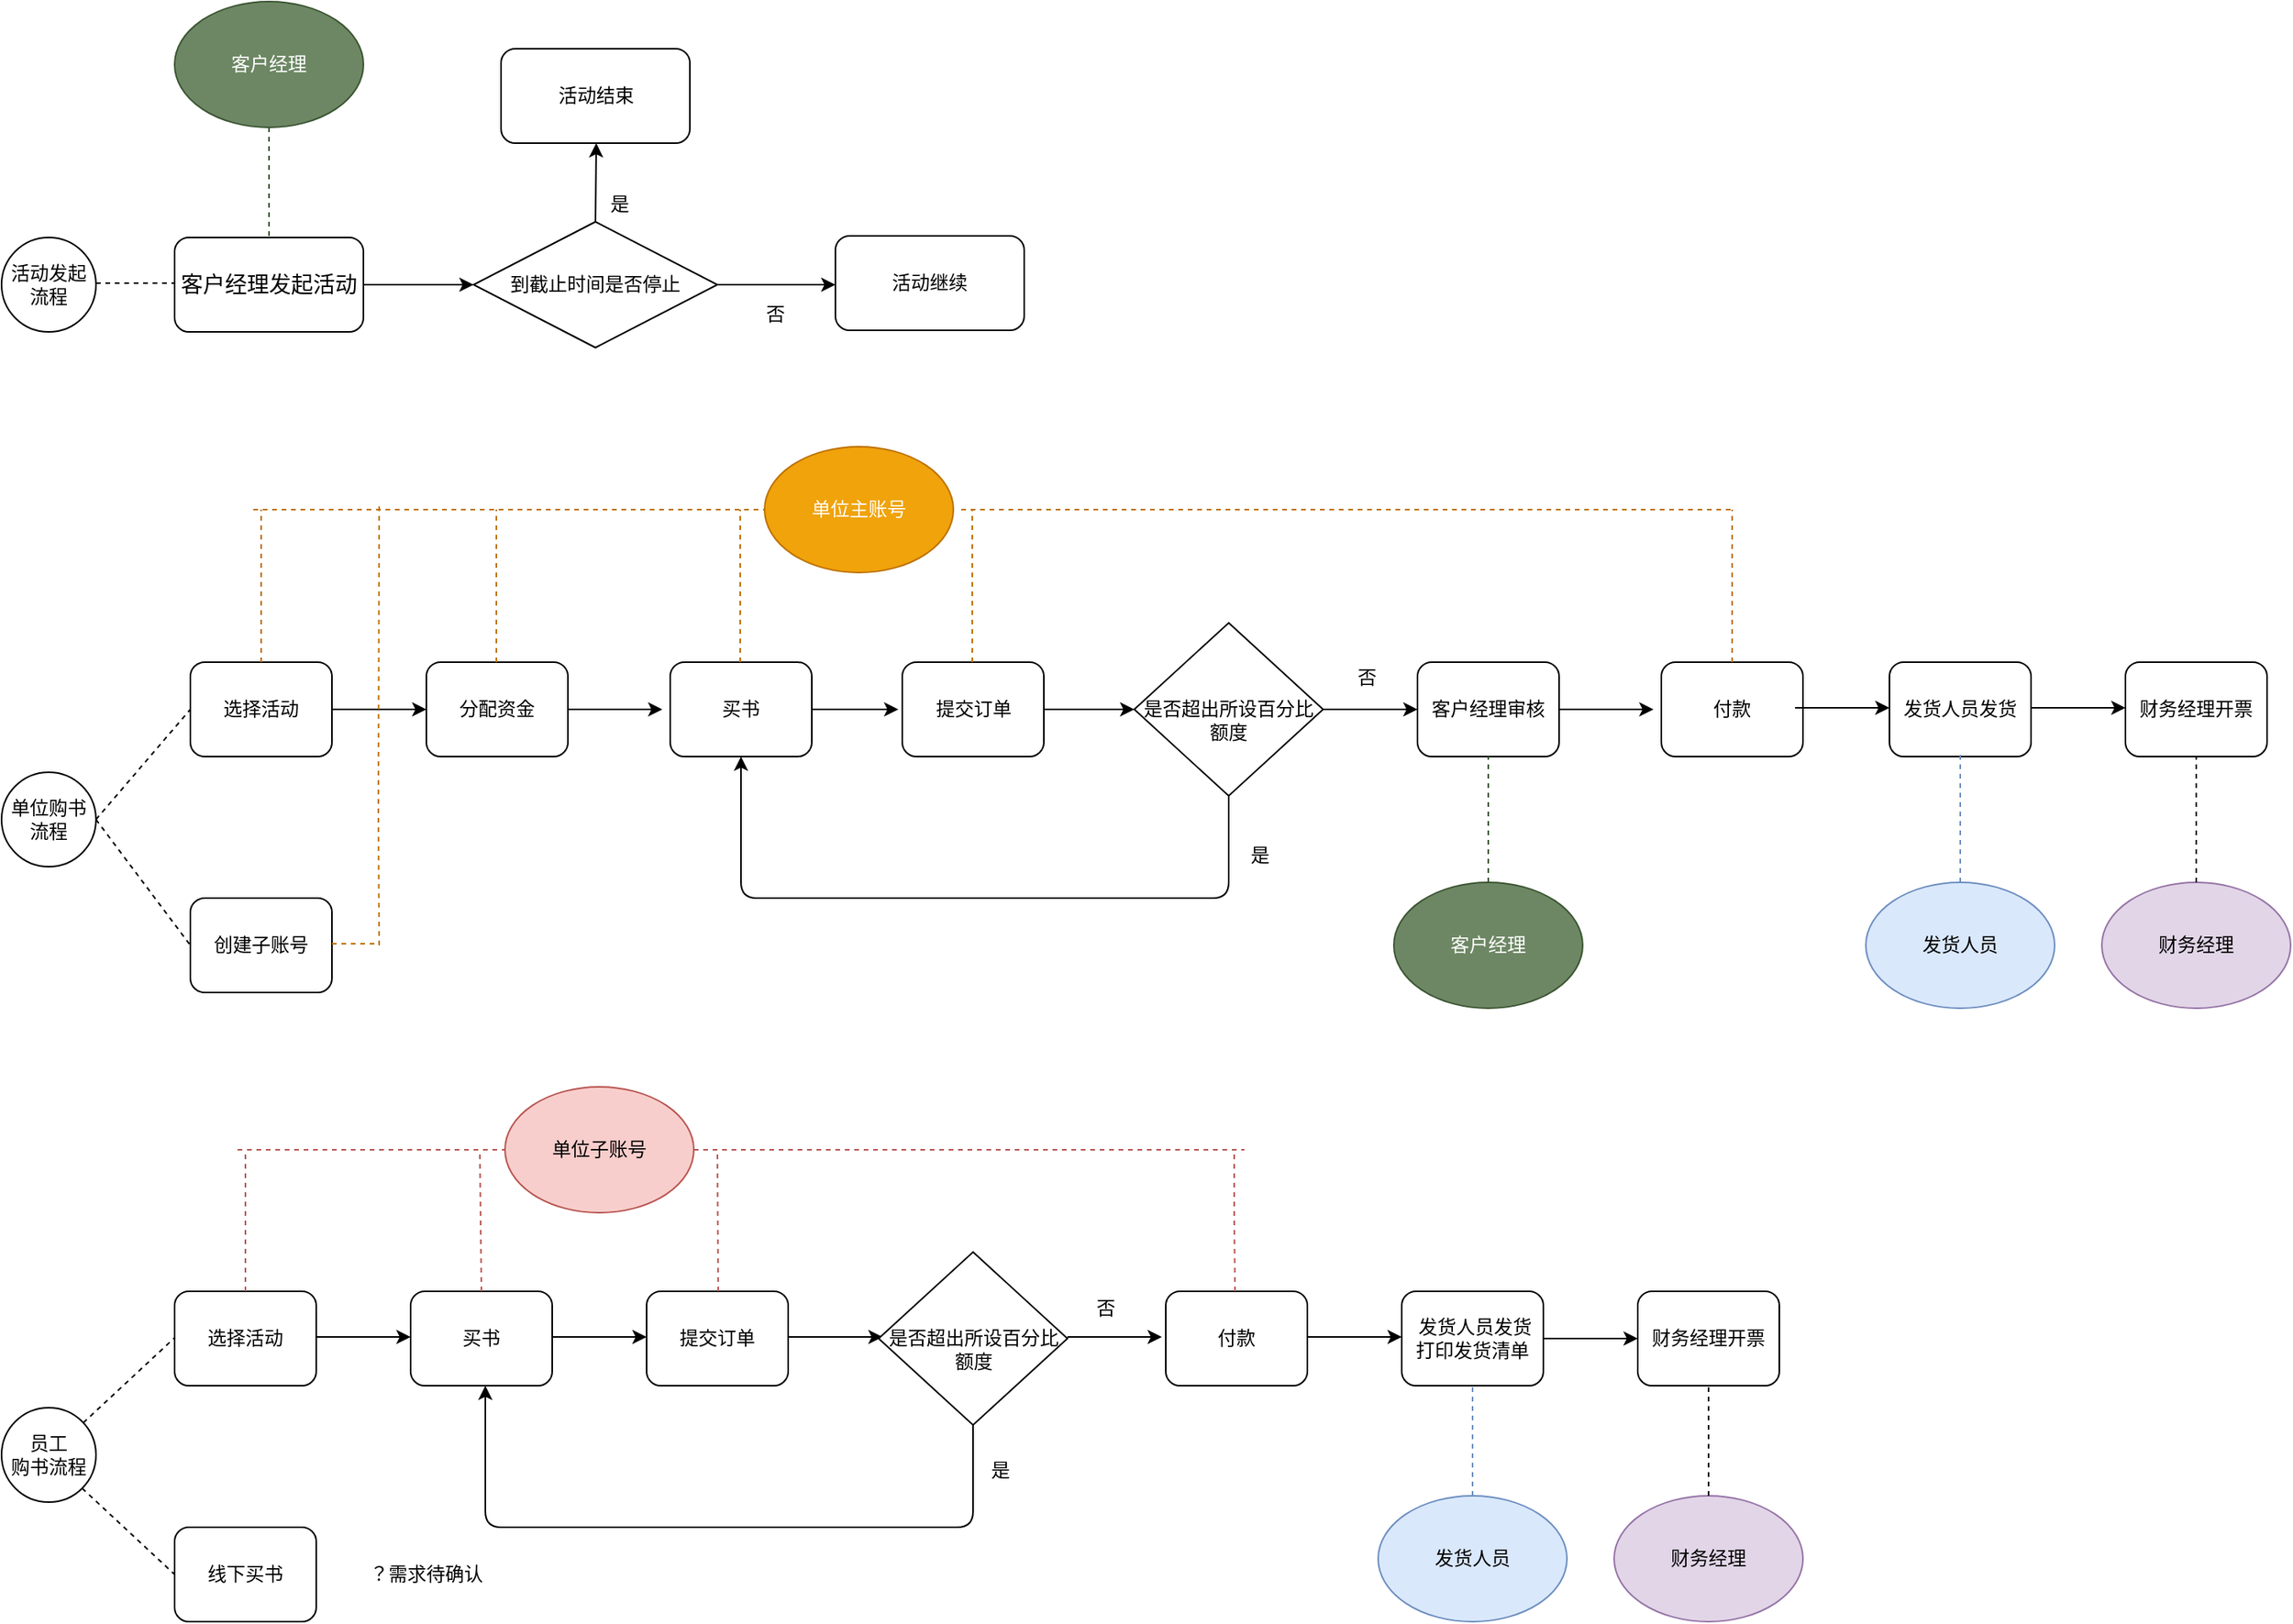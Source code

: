 <mxfile pages="3" version="11.2.5" type="github"><diagram id="-rcwsGSLVSfgS0dbpl9o" name="Page-1"><mxGraphModel dx="1278" dy="508" grid="1" gridSize="10" guides="1" tooltips="1" connect="1" arrows="1" fold="1" page="1" pageScale="1" pageWidth="827" pageHeight="1169" math="0" shadow="0"><root><mxCell id="0"/><mxCell id="1" parent="0"/><mxCell id="UV1tij4vl6bPp7Pva2uE-93" value="" style="edgeStyle=orthogonalEdgeStyle;rounded=0;orthogonalLoop=1;jettySize=auto;html=1;" parent="1" source="UV1tij4vl6bPp7Pva2uE-1" edge="1"><mxGeometry relative="1" as="geometry"><mxPoint x="320" y="210" as="targetPoint"/></mxGeometry></mxCell><mxCell id="UV1tij4vl6bPp7Pva2uE-1" value="&lt;font style=&quot;font-size: 14px&quot;&gt;客户经理发起活动&lt;/font&gt;" style="rounded=1;whiteSpace=wrap;html=1;" parent="1" vertex="1"><mxGeometry x="130" y="180" width="120" height="60" as="geometry"/></mxCell><mxCell id="UV1tij4vl6bPp7Pva2uE-5" value="选择活动" style="rounded=1;whiteSpace=wrap;html=1;" parent="1" vertex="1"><mxGeometry x="140" y="450" width="90" height="60" as="geometry"/></mxCell><mxCell id="UV1tij4vl6bPp7Pva2uE-6" value="单位购书流程" style="ellipse;whiteSpace=wrap;html=1;aspect=fixed;" parent="1" vertex="1"><mxGeometry x="20" y="520" width="60" height="60" as="geometry"/></mxCell><mxCell id="UV1tij4vl6bPp7Pva2uE-7" value="" style="endArrow=none;dashed=1;html=1;exitX=1;exitY=0.5;exitDx=0;exitDy=0;entryX=0;entryY=0.5;entryDx=0;entryDy=0;" parent="1" source="UV1tij4vl6bPp7Pva2uE-6" target="UV1tij4vl6bPp7Pva2uE-5" edge="1"><mxGeometry width="50" height="50" relative="1" as="geometry"><mxPoint x="90" y="500" as="sourcePoint"/><mxPoint x="140" y="450" as="targetPoint"/></mxGeometry></mxCell><mxCell id="UV1tij4vl6bPp7Pva2uE-8" value="" style="endArrow=classic;html=1;exitX=1;exitY=0.5;exitDx=0;exitDy=0;" parent="1" source="UV1tij4vl6bPp7Pva2uE-5" edge="1"><mxGeometry width="50" height="50" relative="1" as="geometry"><mxPoint x="315" y="505" as="sourcePoint"/><mxPoint x="290" y="480" as="targetPoint"/></mxGeometry></mxCell><mxCell id="UV1tij4vl6bPp7Pva2uE-10" value="分配资金" style="rounded=1;whiteSpace=wrap;html=1;" parent="1" vertex="1"><mxGeometry x="290" y="450" width="90" height="60" as="geometry"/></mxCell><mxCell id="UV1tij4vl6bPp7Pva2uE-12" value="" style="endArrow=classic;html=1;exitX=1;exitY=0.5;exitDx=0;exitDy=0;" parent="1" edge="1"><mxGeometry width="50" height="50" relative="1" as="geometry"><mxPoint x="380" y="480" as="sourcePoint"/><mxPoint x="440" y="480" as="targetPoint"/></mxGeometry></mxCell><mxCell id="UV1tij4vl6bPp7Pva2uE-14" value="" style="endArrow=classic;html=1;exitX=1;exitY=0.5;exitDx=0;exitDy=0;" parent="1" edge="1"><mxGeometry width="50" height="50" relative="1" as="geometry"><mxPoint x="530" y="480" as="sourcePoint"/><mxPoint x="590" y="480" as="targetPoint"/></mxGeometry></mxCell><mxCell id="UV1tij4vl6bPp7Pva2uE-15" value="买书" style="rounded=1;whiteSpace=wrap;html=1;" parent="1" vertex="1"><mxGeometry x="445" y="450" width="90" height="60" as="geometry"/></mxCell><mxCell id="UV1tij4vl6bPp7Pva2uE-16" value="" style="endArrow=classic;html=1;exitX=1;exitY=0.5;exitDx=0;exitDy=0;" parent="1" edge="1"><mxGeometry width="50" height="50" relative="1" as="geometry"><mxPoint x="680" y="480" as="sourcePoint"/><mxPoint x="740" y="480" as="targetPoint"/></mxGeometry></mxCell><mxCell id="UV1tij4vl6bPp7Pva2uE-17" value="客户经理审核" style="rounded=1;whiteSpace=wrap;html=1;" parent="1" vertex="1"><mxGeometry x="920" y="450" width="90" height="60" as="geometry"/></mxCell><mxCell id="UV1tij4vl6bPp7Pva2uE-20" value="" style="endArrow=classic;html=1;exitX=1;exitY=0.5;exitDx=0;exitDy=0;" parent="1" edge="1"><mxGeometry width="50" height="50" relative="1" as="geometry"><mxPoint x="1010" y="480" as="sourcePoint"/><mxPoint x="1070" y="480" as="targetPoint"/></mxGeometry></mxCell><mxCell id="UV1tij4vl6bPp7Pva2uE-21" value="付款" style="rounded=1;whiteSpace=wrap;html=1;" parent="1" vertex="1"><mxGeometry x="1075" y="450" width="90" height="60" as="geometry"/></mxCell><mxCell id="UV1tij4vl6bPp7Pva2uE-22" value="活动发起流程" style="ellipse;whiteSpace=wrap;html=1;aspect=fixed;" parent="1" vertex="1"><mxGeometry x="20" y="180" width="60" height="60" as="geometry"/></mxCell><mxCell id="UV1tij4vl6bPp7Pva2uE-23" value="" style="endArrow=none;dashed=1;html=1;exitX=1;exitY=0.5;exitDx=0;exitDy=0;entryX=0;entryY=0.5;entryDx=0;entryDy=0;" parent="1" edge="1"><mxGeometry width="50" height="50" relative="1" as="geometry"><mxPoint x="80" y="209" as="sourcePoint"/><mxPoint x="130" y="209" as="targetPoint"/></mxGeometry></mxCell><mxCell id="UV1tij4vl6bPp7Pva2uE-24" value="发货人员发货" style="rounded=1;whiteSpace=wrap;html=1;" parent="1" vertex="1"><mxGeometry x="1220" y="450" width="90" height="60" as="geometry"/></mxCell><mxCell id="UV1tij4vl6bPp7Pva2uE-25" value="" style="endArrow=classic;html=1;exitX=1;exitY=0.5;exitDx=0;exitDy=0;" parent="1" edge="1"><mxGeometry width="50" height="50" relative="1" as="geometry"><mxPoint x="1160" y="479" as="sourcePoint"/><mxPoint x="1220" y="479" as="targetPoint"/></mxGeometry></mxCell><mxCell id="UV1tij4vl6bPp7Pva2uE-26" value="提交订单" style="rounded=1;whiteSpace=wrap;html=1;" parent="1" vertex="1"><mxGeometry x="592.5" y="450" width="90" height="60" as="geometry"/></mxCell><mxCell id="UV1tij4vl6bPp7Pva2uE-28" value="" style="endArrow=classic;html=1;exitX=1;exitY=0.5;exitDx=0;exitDy=0;" parent="1" edge="1"><mxGeometry width="50" height="50" relative="1" as="geometry"><mxPoint x="1310" y="479" as="sourcePoint"/><mxPoint x="1370" y="479" as="targetPoint"/></mxGeometry></mxCell><mxCell id="UV1tij4vl6bPp7Pva2uE-29" value="财务经理开票" style="rounded=1;whiteSpace=wrap;html=1;" parent="1" vertex="1"><mxGeometry x="1370" y="450" width="90" height="60" as="geometry"/></mxCell><mxCell id="UV1tij4vl6bPp7Pva2uE-31" value="创建子账号" style="rounded=1;whiteSpace=wrap;html=1;" parent="1" vertex="1"><mxGeometry x="140" y="600" width="90" height="60" as="geometry"/></mxCell><mxCell id="UV1tij4vl6bPp7Pva2uE-32" value="" style="endArrow=none;dashed=1;html=1;exitX=1;exitY=0.5;exitDx=0;exitDy=0;entryX=0;entryY=0.5;entryDx=0;entryDy=0;" parent="1" source="UV1tij4vl6bPp7Pva2uE-6" target="UV1tij4vl6bPp7Pva2uE-31" edge="1"><mxGeometry width="50" height="50" relative="1" as="geometry"><mxPoint x="80" y="700" as="sourcePoint"/><mxPoint x="140" y="600" as="targetPoint"/></mxGeometry></mxCell><mxCell id="UV1tij4vl6bPp7Pva2uE-34" value="&lt;div&gt;员工&lt;/div&gt;购书流程" style="ellipse;whiteSpace=wrap;html=1;aspect=fixed;" parent="1" vertex="1"><mxGeometry x="20" y="924" width="60" height="60" as="geometry"/></mxCell><mxCell id="UV1tij4vl6bPp7Pva2uE-35" value="" style="endArrow=none;dashed=1;html=1;entryX=0;entryY=0.5;entryDx=0;entryDy=0;" parent="1" source="UV1tij4vl6bPp7Pva2uE-34" edge="1"><mxGeometry width="50" height="50" relative="1" as="geometry"><mxPoint x="80" y="879.5" as="sourcePoint"/><mxPoint x="130" y="879.5" as="targetPoint"/></mxGeometry></mxCell><mxCell id="UV1tij4vl6bPp7Pva2uE-37" value="选择活动" style="rounded=1;whiteSpace=wrap;html=1;" parent="1" vertex="1"><mxGeometry x="130" y="850" width="90" height="60" as="geometry"/></mxCell><mxCell id="UV1tij4vl6bPp7Pva2uE-38" value="" style="endArrow=classic;html=1;exitX=1;exitY=0.5;exitDx=0;exitDy=0;" parent="1" edge="1"><mxGeometry width="50" height="50" relative="1" as="geometry"><mxPoint x="220" y="879" as="sourcePoint"/><mxPoint x="280" y="879" as="targetPoint"/></mxGeometry></mxCell><mxCell id="UV1tij4vl6bPp7Pva2uE-39" value="买书" style="rounded=1;whiteSpace=wrap;html=1;" parent="1" vertex="1"><mxGeometry x="280" y="850" width="90" height="60" as="geometry"/></mxCell><mxCell id="UV1tij4vl6bPp7Pva2uE-40" value="" style="endArrow=classic;html=1;exitX=1;exitY=0.5;exitDx=0;exitDy=0;" parent="1" edge="1"><mxGeometry width="50" height="50" relative="1" as="geometry"><mxPoint x="370" y="879" as="sourcePoint"/><mxPoint x="430" y="879" as="targetPoint"/></mxGeometry></mxCell><mxCell id="UV1tij4vl6bPp7Pva2uE-41" value="提交订单" style="rounded=1;whiteSpace=wrap;html=1;" parent="1" vertex="1"><mxGeometry x="430" y="850" width="90" height="60" as="geometry"/></mxCell><mxCell id="UV1tij4vl6bPp7Pva2uE-42" value="付款" style="rounded=1;whiteSpace=wrap;html=1;" parent="1" vertex="1"><mxGeometry x="760" y="850" width="90" height="60" as="geometry"/></mxCell><mxCell id="UV1tij4vl6bPp7Pva2uE-43" value="" style="endArrow=classic;html=1;exitX=1;exitY=0.5;exitDx=0;exitDy=0;" parent="1" edge="1"><mxGeometry width="50" height="50" relative="1" as="geometry"><mxPoint x="520" y="879" as="sourcePoint"/><mxPoint x="580" y="879" as="targetPoint"/></mxGeometry></mxCell><mxCell id="UV1tij4vl6bPp7Pva2uE-44" value="" style="endArrow=classic;html=1;exitX=1;exitY=0.5;exitDx=0;exitDy=0;" parent="1" edge="1"><mxGeometry width="50" height="50" relative="1" as="geometry"><mxPoint x="850" y="879" as="sourcePoint"/><mxPoint x="910" y="879" as="targetPoint"/></mxGeometry></mxCell><mxCell id="UV1tij4vl6bPp7Pva2uE-45" value="&lt;div&gt;&amp;nbsp;发货人员发货&lt;/div&gt;&lt;div&gt;打印发货清单&lt;br&gt;&lt;/div&gt;" style="rounded=1;whiteSpace=wrap;html=1;" parent="1" vertex="1"><mxGeometry x="910" y="850" width="90" height="60" as="geometry"/></mxCell><mxCell id="UV1tij4vl6bPp7Pva2uE-47" value="财务经理开票" style="rounded=1;whiteSpace=wrap;html=1;" parent="1" vertex="1"><mxGeometry x="1060" y="850" width="90" height="60" as="geometry"/></mxCell><mxCell id="UV1tij4vl6bPp7Pva2uE-49" value="" style="endArrow=classic;html=1;exitX=1;exitY=0.5;exitDx=0;exitDy=0;" parent="1" edge="1"><mxGeometry width="50" height="50" relative="1" as="geometry"><mxPoint x="1000" y="880" as="sourcePoint"/><mxPoint x="1060" y="880" as="targetPoint"/></mxGeometry></mxCell><mxCell id="UV1tij4vl6bPp7Pva2uE-50" value="单位子账号" style="ellipse;whiteSpace=wrap;html=1;fillColor=#f8cecc;strokeColor=#b85450;" parent="1" vertex="1"><mxGeometry x="340" y="720" width="120" height="80" as="geometry"/></mxCell><mxCell id="UV1tij4vl6bPp7Pva2uE-51" value="" style="endArrow=none;dashed=1;html=1;entryX=0;entryY=0.5;entryDx=0;entryDy=0;fillColor=#f8cecc;strokeColor=#b85450;" parent="1" target="UV1tij4vl6bPp7Pva2uE-50" edge="1"><mxGeometry width="50" height="50" relative="1" as="geometry"><mxPoint x="170" y="760" as="sourcePoint"/><mxPoint x="265" y="735" as="targetPoint"/></mxGeometry></mxCell><mxCell id="UV1tij4vl6bPp7Pva2uE-52" value="" style="endArrow=none;dashed=1;html=1;exitX=0.5;exitY=0;exitDx=0;exitDy=0;fillColor=#f8cecc;strokeColor=#b85450;" parent="1" source="UV1tij4vl6bPp7Pva2uE-37" edge="1"><mxGeometry width="50" height="50" relative="1" as="geometry"><mxPoint x="92.5" y="759.5" as="sourcePoint"/><mxPoint x="175" y="760" as="targetPoint"/></mxGeometry></mxCell><mxCell id="UV1tij4vl6bPp7Pva2uE-53" value="" style="endArrow=none;dashed=1;html=1;exitX=0.5;exitY=0;exitDx=0;exitDy=0;fillColor=#f8cecc;strokeColor=#b85450;" parent="1" source="UV1tij4vl6bPp7Pva2uE-39" edge="1"><mxGeometry width="50" height="50" relative="1" as="geometry"><mxPoint x="324" y="890" as="sourcePoint"/><mxPoint x="324" y="760" as="targetPoint"/></mxGeometry></mxCell><mxCell id="UV1tij4vl6bPp7Pva2uE-54" value="" style="endArrow=none;dashed=1;html=1;exitX=0.5;exitY=0;exitDx=0;exitDy=0;fillColor=#f8cecc;strokeColor=#b85450;" parent="1" edge="1"><mxGeometry width="50" height="50" relative="1" as="geometry"><mxPoint x="475.5" y="850" as="sourcePoint"/><mxPoint x="475" y="760" as="targetPoint"/></mxGeometry></mxCell><mxCell id="UV1tij4vl6bPp7Pva2uE-55" value="" style="endArrow=none;dashed=1;html=1;fillColor=#f8cecc;strokeColor=#b85450;exitX=1;exitY=0.5;exitDx=0;exitDy=0;" parent="1" source="UV1tij4vl6bPp7Pva2uE-50" edge="1"><mxGeometry width="50" height="50" relative="1" as="geometry"><mxPoint x="385" y="759.5" as="sourcePoint"/><mxPoint x="810" y="760" as="targetPoint"/></mxGeometry></mxCell><mxCell id="UV1tij4vl6bPp7Pva2uE-56" value="" style="endArrow=none;dashed=1;html=1;exitX=0.5;exitY=0;exitDx=0;exitDy=0;fillColor=#f8cecc;strokeColor=#b85450;" parent="1" edge="1"><mxGeometry width="50" height="50" relative="1" as="geometry"><mxPoint x="804" y="850" as="sourcePoint"/><mxPoint x="803.5" y="760" as="targetPoint"/><Array as="points"><mxPoint x="803.5" y="800"/></Array></mxGeometry></mxCell><mxCell id="UV1tij4vl6bPp7Pva2uE-57" value="发货人员" style="ellipse;whiteSpace=wrap;html=1;fillColor=#dae8fc;strokeColor=#6c8ebf;" parent="1" vertex="1"><mxGeometry x="895" y="980" width="120" height="80" as="geometry"/></mxCell><mxCell id="UV1tij4vl6bPp7Pva2uE-58" value="" style="endArrow=none;dashed=1;html=1;exitX=0.5;exitY=0;exitDx=0;exitDy=0;entryX=0.5;entryY=1;entryDx=0;entryDy=0;fillColor=#dae8fc;strokeColor=#6c8ebf;" parent="1" source="UV1tij4vl6bPp7Pva2uE-57" target="UV1tij4vl6bPp7Pva2uE-45" edge="1"><mxGeometry width="50" height="50" relative="1" as="geometry"><mxPoint x="930" y="980" as="sourcePoint"/><mxPoint x="980" y="930" as="targetPoint"/></mxGeometry></mxCell><mxCell id="UV1tij4vl6bPp7Pva2uE-59" value="财务经理" style="ellipse;whiteSpace=wrap;html=1;fillColor=#e1d5e7;strokeColor=#9673a6;" parent="1" vertex="1"><mxGeometry x="1045" y="980" width="120" height="80" as="geometry"/></mxCell><mxCell id="UV1tij4vl6bPp7Pva2uE-60" value="" style="endArrow=none;dashed=1;html=1;exitX=0.5;exitY=0;exitDx=0;exitDy=0;entryX=0.5;entryY=1;entryDx=0;entryDy=0;" parent="1" source="UV1tij4vl6bPp7Pva2uE-59" target="UV1tij4vl6bPp7Pva2uE-47" edge="1"><mxGeometry width="50" height="50" relative="1" as="geometry"><mxPoint x="1090" y="980" as="sourcePoint"/><mxPoint x="1140" y="930" as="targetPoint"/></mxGeometry></mxCell><mxCell id="UV1tij4vl6bPp7Pva2uE-61" value="单位主账号" style="ellipse;whiteSpace=wrap;html=1;fillColor=#f0a30a;strokeColor=#BD7000;fontColor=#ffffff;" parent="1" vertex="1"><mxGeometry x="505" y="313" width="120" height="80" as="geometry"/></mxCell><mxCell id="UV1tij4vl6bPp7Pva2uE-62" value="" style="endArrow=none;dashed=1;html=1;entryX=0;entryY=0.5;entryDx=0;entryDy=0;fillColor=#f0a30a;strokeColor=#BD7000;" parent="1" target="UV1tij4vl6bPp7Pva2uE-61" edge="1"><mxGeometry width="50" height="50" relative="1" as="geometry"><mxPoint x="180" y="353" as="sourcePoint"/><mxPoint x="355" y="319" as="targetPoint"/></mxGeometry></mxCell><mxCell id="UV1tij4vl6bPp7Pva2uE-63" value="" style="endArrow=none;dashed=1;html=1;fillColor=#f0a30a;strokeColor=#BD7000;exitX=0.5;exitY=0;exitDx=0;exitDy=0;" parent="1" source="UV1tij4vl6bPp7Pva2uE-5" edge="1"><mxGeometry width="50" height="50" relative="1" as="geometry"><mxPoint x="185" y="443" as="sourcePoint"/><mxPoint x="185" y="353" as="targetPoint"/></mxGeometry></mxCell><mxCell id="UV1tij4vl6bPp7Pva2uE-64" value="" style="endArrow=none;dashed=1;html=1;fillColor=#f0a30a;strokeColor=#BD7000;exitX=0.5;exitY=0;exitDx=0;exitDy=0;" parent="1" edge="1"><mxGeometry width="50" height="50" relative="1" as="geometry"><mxPoint x="334.5" y="450" as="sourcePoint"/><mxPoint x="334.5" y="353" as="targetPoint"/></mxGeometry></mxCell><mxCell id="UV1tij4vl6bPp7Pva2uE-65" value="" style="endArrow=none;dashed=1;html=1;fillColor=#f0a30a;strokeColor=#BD7000;" parent="1" edge="1"><mxGeometry width="50" height="50" relative="1" as="geometry"><mxPoint x="630" y="353" as="sourcePoint"/><mxPoint x="1120" y="353" as="targetPoint"/></mxGeometry></mxCell><mxCell id="UV1tij4vl6bPp7Pva2uE-66" value="" style="endArrow=none;dashed=1;html=1;fillColor=#f0a30a;strokeColor=#BD7000;exitX=0.5;exitY=0;exitDx=0;exitDy=0;" parent="1" edge="1"><mxGeometry width="50" height="50" relative="1" as="geometry"><mxPoint x="489.5" y="450" as="sourcePoint"/><mxPoint x="489.5" y="353" as="targetPoint"/></mxGeometry></mxCell><mxCell id="UV1tij4vl6bPp7Pva2uE-67" value="" style="endArrow=none;dashed=1;html=1;fillColor=#f0a30a;strokeColor=#BD7000;exitX=0.5;exitY=0;exitDx=0;exitDy=0;" parent="1" edge="1"><mxGeometry width="50" height="50" relative="1" as="geometry"><mxPoint x="637" y="450" as="sourcePoint"/><mxPoint x="637" y="353" as="targetPoint"/></mxGeometry></mxCell><mxCell id="UV1tij4vl6bPp7Pva2uE-68" value="客户经理" style="ellipse;whiteSpace=wrap;html=1;fillColor=#6d8764;strokeColor=#3A5431;fontColor=#ffffff;" parent="1" vertex="1"><mxGeometry x="905" y="590" width="120" height="80" as="geometry"/></mxCell><mxCell id="UV1tij4vl6bPp7Pva2uE-73" value="" style="endArrow=none;dashed=1;html=1;fillColor=#6d8764;strokeColor=#3A5431;" parent="1" edge="1"><mxGeometry width="50" height="50" relative="1" as="geometry"><mxPoint x="965" y="590" as="sourcePoint"/><mxPoint x="965" y="510" as="targetPoint"/></mxGeometry></mxCell><mxCell id="UV1tij4vl6bPp7Pva2uE-74" value="" style="endArrow=none;dashed=1;html=1;fillColor=#f0a30a;strokeColor=#BD7000;exitX=0.5;exitY=0;exitDx=0;exitDy=0;" parent="1" edge="1"><mxGeometry width="50" height="50" relative="1" as="geometry"><mxPoint x="1120" y="450" as="sourcePoint"/><mxPoint x="1120" y="353" as="targetPoint"/></mxGeometry></mxCell><mxCell id="UV1tij4vl6bPp7Pva2uE-76" value="发货人员" style="ellipse;whiteSpace=wrap;html=1;fillColor=#dae8fc;strokeColor=#6c8ebf;" parent="1" vertex="1"><mxGeometry x="1205" y="590" width="120" height="80" as="geometry"/></mxCell><mxCell id="UV1tij4vl6bPp7Pva2uE-77" value="" style="endArrow=none;dashed=1;html=1;exitX=0.5;exitY=0;exitDx=0;exitDy=0;entryX=0.5;entryY=1;entryDx=0;entryDy=0;fillColor=#dae8fc;strokeColor=#6c8ebf;" parent="1" source="UV1tij4vl6bPp7Pva2uE-76" edge="1"><mxGeometry width="50" height="50" relative="1" as="geometry"><mxPoint x="1240" y="579" as="sourcePoint"/><mxPoint x="1265" y="509" as="targetPoint"/></mxGeometry></mxCell><mxCell id="UV1tij4vl6bPp7Pva2uE-78" value="财务经理" style="ellipse;whiteSpace=wrap;html=1;fillColor=#e1d5e7;strokeColor=#9673a6;" parent="1" vertex="1"><mxGeometry x="1355" y="590" width="120" height="80" as="geometry"/></mxCell><mxCell id="UV1tij4vl6bPp7Pva2uE-79" value="" style="endArrow=none;dashed=1;html=1;exitX=0.5;exitY=0;exitDx=0;exitDy=0;entryX=0.5;entryY=1;entryDx=0;entryDy=0;" parent="1" source="UV1tij4vl6bPp7Pva2uE-78" target="UV1tij4vl6bPp7Pva2uE-29" edge="1"><mxGeometry width="50" height="50" relative="1" as="geometry"><mxPoint x="1405" y="625" as="sourcePoint"/><mxPoint x="1420" y="555" as="targetPoint"/></mxGeometry></mxCell><mxCell id="UV1tij4vl6bPp7Pva2uE-82" value="" style="endArrow=none;dashed=1;html=1;fillColor=#f0a30a;strokeColor=#BD7000;" parent="1" edge="1"><mxGeometry width="50" height="50" relative="1" as="geometry"><mxPoint x="260" y="630" as="sourcePoint"/><mxPoint x="260" y="350" as="targetPoint"/><Array as="points"><mxPoint x="259.5" y="547"/></Array></mxGeometry></mxCell><mxCell id="UV1tij4vl6bPp7Pva2uE-83" value="" style="endArrow=none;dashed=1;html=1;fillColor=#f0a30a;strokeColor=#BD7000;" parent="1" edge="1"><mxGeometry width="50" height="50" relative="1" as="geometry"><mxPoint x="230" y="629" as="sourcePoint"/><mxPoint x="260" y="629" as="targetPoint"/></mxGeometry></mxCell><mxCell id="UV1tij4vl6bPp7Pva2uE-90" value="客户经理" style="ellipse;whiteSpace=wrap;html=1;fillColor=#6d8764;strokeColor=#3A5431;fontColor=#ffffff;" parent="1" vertex="1"><mxGeometry x="130" y="30" width="120" height="80" as="geometry"/></mxCell><mxCell id="UV1tij4vl6bPp7Pva2uE-91" value="" style="endArrow=none;dashed=1;html=1;fillColor=#6d8764;strokeColor=#3A5431;entryX=0.5;entryY=0;entryDx=0;entryDy=0;exitX=0.5;exitY=1;exitDx=0;exitDy=0;" parent="1" source="UV1tij4vl6bPp7Pva2uE-90" target="UV1tij4vl6bPp7Pva2uE-1" edge="1"><mxGeometry width="50" height="50" relative="1" as="geometry"><mxPoint x="180" y="110" as="sourcePoint"/><mxPoint x="190" y="160" as="targetPoint"/></mxGeometry></mxCell><mxCell id="UV1tij4vl6bPp7Pva2uE-96" value="到截止时间是否停止" style="rhombus;whiteSpace=wrap;html=1;" parent="1" vertex="1"><mxGeometry x="320" y="170" width="155" height="80" as="geometry"/></mxCell><mxCell id="UV1tij4vl6bPp7Pva2uE-99" value="" style="endArrow=classic;html=1;exitX=1;exitY=0.5;exitDx=0;exitDy=0;" parent="1" source="UV1tij4vl6bPp7Pva2uE-96" edge="1"><mxGeometry width="50" height="50" relative="1" as="geometry"><mxPoint x="490" y="235" as="sourcePoint"/><mxPoint x="550" y="210" as="targetPoint"/></mxGeometry></mxCell><mxCell id="UV1tij4vl6bPp7Pva2uE-101" value="" style="endArrow=classic;html=1;exitX=0.5;exitY=0;exitDx=0;exitDy=0;" parent="1" source="UV1tij4vl6bPp7Pva2uE-96" edge="1"><mxGeometry width="50" height="50" relative="1" as="geometry"><mxPoint x="400" y="130" as="sourcePoint"/><mxPoint x="398" y="120" as="targetPoint"/><Array as="points"><mxPoint x="398" y="120"/></Array></mxGeometry></mxCell><mxCell id="UV1tij4vl6bPp7Pva2uE-102" value="是" style="text;html=1;resizable=0;points=[];autosize=1;align=left;verticalAlign=top;spacingTop=-4;" parent="1" vertex="1"><mxGeometry x="405" y="149" width="30" height="20" as="geometry"/></mxCell><mxCell id="UV1tij4vl6bPp7Pva2uE-103" value="否" style="text;html=1;resizable=0;points=[];autosize=1;align=left;verticalAlign=top;spacingTop=-4;" parent="1" vertex="1"><mxGeometry x="504" y="219" width="30" height="20" as="geometry"/></mxCell><mxCell id="UV1tij4vl6bPp7Pva2uE-105" value="活动继续" style="rounded=1;whiteSpace=wrap;html=1;" parent="1" vertex="1"><mxGeometry x="550" y="179" width="120" height="60" as="geometry"/></mxCell><mxCell id="UV1tij4vl6bPp7Pva2uE-107" value="活动结束" style="rounded=1;whiteSpace=wrap;html=1;" parent="1" vertex="1"><mxGeometry x="337.5" y="60" width="120" height="60" as="geometry"/></mxCell><mxCell id="UV1tij4vl6bPp7Pva2uE-108" value="&lt;div&gt;&lt;br&gt;&lt;/div&gt;&lt;div&gt;是否超出所设百分比额度&lt;/div&gt;" style="rhombus;whiteSpace=wrap;html=1;" parent="1" vertex="1"><mxGeometry x="740" y="425" width="120" height="110" as="geometry"/></mxCell><mxCell id="UV1tij4vl6bPp7Pva2uE-111" value="" style="endArrow=classic;html=1;exitX=1;exitY=0.5;exitDx=0;exitDy=0;" parent="1" edge="1"><mxGeometry width="50" height="50" relative="1" as="geometry"><mxPoint x="860" y="480" as="sourcePoint"/><mxPoint x="920" y="480" as="targetPoint"/></mxGeometry></mxCell><mxCell id="UV1tij4vl6bPp7Pva2uE-112" value="否" style="text;html=1;resizable=0;points=[];autosize=1;align=left;verticalAlign=top;spacingTop=-4;" parent="1" vertex="1"><mxGeometry x="880" y="450" width="30" height="20" as="geometry"/></mxCell><mxCell id="UV1tij4vl6bPp7Pva2uE-113" value="" style="endArrow=classic;html=1;entryX=0.5;entryY=1;entryDx=0;entryDy=0;exitX=0.5;exitY=1;exitDx=0;exitDy=0;" parent="1" source="UV1tij4vl6bPp7Pva2uE-108" target="UV1tij4vl6bPp7Pva2uE-15" edge="1"><mxGeometry width="50" height="50" relative="1" as="geometry"><mxPoint x="800" y="590" as="sourcePoint"/><mxPoint x="510" y="530" as="targetPoint"/><Array as="points"><mxPoint x="800" y="600"/><mxPoint x="490" y="600"/></Array></mxGeometry></mxCell><mxCell id="UV1tij4vl6bPp7Pva2uE-115" value="是" style="text;html=1;resizable=0;points=[];autosize=1;align=left;verticalAlign=top;spacingTop=-4;" parent="1" vertex="1"><mxGeometry x="812" y="563" width="30" height="20" as="geometry"/></mxCell><mxCell id="UV1tij4vl6bPp7Pva2uE-116" value="&lt;div&gt;&lt;br&gt;&lt;/div&gt;&lt;div&gt;是否超出所设百分比额度&lt;/div&gt;" style="rhombus;whiteSpace=wrap;html=1;" parent="1" vertex="1"><mxGeometry x="577.5" y="825" width="120" height="110" as="geometry"/></mxCell><mxCell id="UV1tij4vl6bPp7Pva2uE-117" value="" style="endArrow=classic;html=1;exitX=1;exitY=0.5;exitDx=0;exitDy=0;" parent="1" edge="1"><mxGeometry width="50" height="50" relative="1" as="geometry"><mxPoint x="697.5" y="879" as="sourcePoint"/><mxPoint x="757.5" y="879" as="targetPoint"/></mxGeometry></mxCell><mxCell id="UV1tij4vl6bPp7Pva2uE-120" value="" style="endArrow=classic;html=1;entryX=0.5;entryY=1;entryDx=0;entryDy=0;exitX=0.5;exitY=1;exitDx=0;exitDy=0;" parent="1" edge="1"><mxGeometry width="50" height="50" relative="1" as="geometry"><mxPoint x="637.5" y="935" as="sourcePoint"/><mxPoint x="327.5" y="910" as="targetPoint"/><Array as="points"><mxPoint x="637.5" y="1000"/><mxPoint x="327.5" y="1000"/></Array></mxGeometry></mxCell><mxCell id="UV1tij4vl6bPp7Pva2uE-122" value="否" style="text;html=1;resizable=0;points=[];autosize=1;align=left;verticalAlign=top;spacingTop=-4;" parent="1" vertex="1"><mxGeometry x="714" y="851" width="30" height="20" as="geometry"/></mxCell><mxCell id="UV1tij4vl6bPp7Pva2uE-123" value="是" style="text;html=1;resizable=0;points=[];autosize=1;align=left;verticalAlign=top;spacingTop=-4;" parent="1" vertex="1"><mxGeometry x="647" y="954" width="30" height="20" as="geometry"/></mxCell><mxCell id="9YlCDCsqjLNBx9pwByRw-1" value="线下买书" style="rounded=1;whiteSpace=wrap;html=1;" parent="1" vertex="1"><mxGeometry x="130" y="1000" width="90" height="60" as="geometry"/></mxCell><mxCell id="9YlCDCsqjLNBx9pwByRw-2" value="" style="endArrow=none;dashed=1;html=1;entryX=0;entryY=0.5;entryDx=0;entryDy=0;exitX=1;exitY=1;exitDx=0;exitDy=0;" parent="1" source="UV1tij4vl6bPp7Pva2uE-34" target="9YlCDCsqjLNBx9pwByRw-1" edge="1"><mxGeometry width="50" height="50" relative="1" as="geometry"><mxPoint x="71" y="970" as="sourcePoint"/><mxPoint x="140" y="889.5" as="targetPoint"/></mxGeometry></mxCell><mxCell id="9YlCDCsqjLNBx9pwByRw-3" value="？需求待确认" style="text;html=1;strokeColor=none;fillColor=none;align=center;verticalAlign=middle;whiteSpace=wrap;rounded=0;" parent="1" vertex="1"><mxGeometry x="245" y="1020" width="90" height="20" as="geometry"/></mxCell></root></mxGraphModel></diagram><diagram name="Page-1" id="sfThPlHwHZOiSt4y5glK"><mxGraphModel dx="1278" dy="558" grid="1" gridSize="10" guides="1" tooltips="1" connect="1" arrows="1" fold="1" page="1" pageScale="1" pageWidth="827" pageHeight="1169" math="0" shadow="0"><root><mxCell id="0"/><mxCell id="1" parent="0"/><mxCell id="Br2GDo6hz2B611YFDhFN-1" value="单位账号" style="swimlane;fontStyle=0;childLayout=stackLayout;horizontal=1;startSize=26;fillColor=none;horizontalStack=0;resizeParent=1;resizeParentMax=0;resizeLast=0;collapsible=1;marginBottom=0;" parent="1" vertex="1"><mxGeometry x="343" y="276" width="140" height="78" as="geometry"/></mxCell><mxCell id="Br2GDo6hz2B611YFDhFN-2" value="id" style="text;strokeColor=none;fillColor=none;align=left;verticalAlign=top;spacingLeft=4;spacingRight=4;overflow=hidden;rotatable=0;points=[[0,0.5],[1,0.5]];portConstraint=eastwest;" parent="Br2GDo6hz2B611YFDhFN-1" vertex="1"><mxGeometry y="26" width="140" height="26" as="geometry"/></mxCell><mxCell id="Br2GDo6hz2B611YFDhFN-4" value="fatherid=0" style="text;strokeColor=none;fillColor=none;align=left;verticalAlign=top;spacingLeft=4;spacingRight=4;overflow=hidden;rotatable=0;points=[[0,0.5],[1,0.5]];portConstraint=eastwest;" parent="Br2GDo6hz2B611YFDhFN-1" vertex="1"><mxGeometry y="52" width="140" height="26" as="geometry"/></mxCell><mxCell id="Br2GDo6hz2B611YFDhFN-5" value="子账号" style="swimlane;fontStyle=0;childLayout=stackLayout;horizontal=1;startSize=26;fillColor=none;horizontalStack=0;resizeParent=1;resizeParentMax=0;resizeLast=0;collapsible=1;marginBottom=0;" parent="1" vertex="1"><mxGeometry x="553" y="250" width="140" height="104" as="geometry"/></mxCell><mxCell id="Br2GDo6hz2B611YFDhFN-6" value="id" style="text;strokeColor=none;fillColor=none;align=left;verticalAlign=top;spacingLeft=4;spacingRight=4;overflow=hidden;rotatable=0;points=[[0,0.5],[1,0.5]];portConstraint=eastwest;" parent="Br2GDo6hz2B611YFDhFN-5" vertex="1"><mxGeometry y="26" width="140" height="26" as="geometry"/></mxCell><mxCell id="Br2GDo6hz2B611YFDhFN-7" value="fatherid" style="text;strokeColor=none;fillColor=none;align=left;verticalAlign=top;spacingLeft=4;spacingRight=4;overflow=hidden;rotatable=0;points=[[0,0.5],[1,0.5]];portConstraint=eastwest;" parent="Br2GDo6hz2B611YFDhFN-5" vertex="1"><mxGeometry y="52" width="140" height="26" as="geometry"/></mxCell><mxCell id="Br2GDo6hz2B611YFDhFN-8" value="others..." style="text;strokeColor=none;fillColor=none;align=left;verticalAlign=top;spacingLeft=4;spacingRight=4;overflow=hidden;rotatable=0;points=[[0,0.5],[1,0.5]];portConstraint=eastwest;" parent="Br2GDo6hz2B611YFDhFN-5" vertex="1"><mxGeometry y="78" width="140" height="26" as="geometry"/></mxCell><mxCell id="Br2GDo6hz2B611YFDhFN-10" value="活动" style="swimlane;fontStyle=0;childLayout=stackLayout;horizontal=1;startSize=26;fillColor=none;horizontalStack=0;resizeParent=1;resizeParentMax=0;resizeLast=0;collapsible=1;marginBottom=0;" parent="1" vertex="1"><mxGeometry x="133" y="250" width="140" height="104" as="geometry"/></mxCell><mxCell id="Br2GDo6hz2B611YFDhFN-11" value="id" style="text;strokeColor=none;fillColor=none;align=left;verticalAlign=top;spacingLeft=4;spacingRight=4;overflow=hidden;rotatable=0;points=[[0,0.5],[1,0.5]];portConstraint=eastwest;" parent="Br2GDo6hz2B611YFDhFN-10" vertex="1"><mxGeometry y="26" width="140" height="26" as="geometry"/></mxCell><mxCell id="Br2GDo6hz2B611YFDhFN-12" value="clientid" style="text;strokeColor=none;fillColor=none;align=left;verticalAlign=top;spacingLeft=4;spacingRight=4;overflow=hidden;rotatable=0;points=[[0,0.5],[1,0.5]];portConstraint=eastwest;" parent="Br2GDo6hz2B611YFDhFN-10" vertex="1"><mxGeometry y="52" width="140" height="26" as="geometry"/></mxCell><mxCell id="Br2GDo6hz2B611YFDhFN-13" value="others..." style="text;strokeColor=none;fillColor=none;align=left;verticalAlign=top;spacingLeft=4;spacingRight=4;overflow=hidden;rotatable=0;points=[[0,0.5],[1,0.5]];portConstraint=eastwest;" parent="Br2GDo6hz2B611YFDhFN-10" vertex="1"><mxGeometry y="78" width="140" height="26" as="geometry"/></mxCell><mxCell id="Br2GDo6hz2B611YFDhFN-16" style="edgeStyle=orthogonalEdgeStyle;rounded=0;orthogonalLoop=1;jettySize=auto;html=1;entryX=1;entryY=0.5;entryDx=0;entryDy=0;" parent="1" source="Br2GDo6hz2B611YFDhFN-7" target="Br2GDo6hz2B611YFDhFN-2" edge="1"><mxGeometry relative="1" as="geometry"/></mxCell><mxCell id="Br2GDo6hz2B611YFDhFN-17" style="edgeStyle=orthogonalEdgeStyle;rounded=0;orthogonalLoop=1;jettySize=auto;html=1;entryX=0;entryY=0.5;entryDx=0;entryDy=0;" parent="1" source="Br2GDo6hz2B611YFDhFN-12" target="Br2GDo6hz2B611YFDhFN-2" edge="1"><mxGeometry relative="1" as="geometry"/></mxCell><mxCell id="XzVjkBDhphlVJfHIlBj1-1" value="资金分配" style="swimlane;fontStyle=0;childLayout=stackLayout;horizontal=1;startSize=26;fillColor=none;horizontalStack=0;resizeParent=1;resizeParentMax=0;resizeLast=0;collapsible=1;marginBottom=0;" parent="1" vertex="1"><mxGeometry x="350" y="70" width="140" height="130" as="geometry"/></mxCell><mxCell id="XzVjkBDhphlVJfHIlBj1-2" value="id" style="text;strokeColor=none;fillColor=none;align=left;verticalAlign=top;spacingLeft=4;spacingRight=4;overflow=hidden;rotatable=0;points=[[0,0.5],[1,0.5]];portConstraint=eastwest;" parent="XzVjkBDhphlVJfHIlBj1-1" vertex="1"><mxGeometry y="26" width="140" height="26" as="geometry"/></mxCell><mxCell id="XzVjkBDhphlVJfHIlBj1-3" value="activityid" style="text;strokeColor=none;fillColor=none;align=left;verticalAlign=top;spacingLeft=4;spacingRight=4;overflow=hidden;rotatable=0;points=[[0,0.5],[1,0.5]];portConstraint=eastwest;" parent="XzVjkBDhphlVJfHIlBj1-1" vertex="1"><mxGeometry y="52" width="140" height="26" as="geometry"/></mxCell><mxCell id="XzVjkBDhphlVJfHIlBj1-4" value="money&#10;&#10;clientid" style="text;strokeColor=none;fillColor=none;align=left;verticalAlign=top;spacingLeft=4;spacingRight=4;overflow=hidden;rotatable=0;points=[[0,0.5],[1,0.5]];portConstraint=eastwest;" parent="XzVjkBDhphlVJfHIlBj1-1" vertex="1"><mxGeometry y="78" width="140" height="52" as="geometry"/></mxCell><mxCell id="mkFapq1r6BxkapNFyCNO-1" value="" style="endArrow=none;dashed=1;html=1;" parent="1" edge="1"><mxGeometry width="50" height="50" relative="1" as="geometry"><mxPoint x="300" y="370" as="sourcePoint"/><mxPoint x="740" y="370" as="targetPoint"/></mxGeometry></mxCell><mxCell id="mkFapq1r6BxkapNFyCNO-2" value="" style="endArrow=none;dashed=1;html=1;" parent="1" edge="1"><mxGeometry width="50" height="50" relative="1" as="geometry"><mxPoint x="300" y="370" as="sourcePoint"/><mxPoint x="300" y="230" as="targetPoint"/></mxGeometry></mxCell><mxCell id="mkFapq1r6BxkapNFyCNO-3" value="" style="endArrow=none;dashed=1;html=1;" parent="1" edge="1"><mxGeometry width="50" height="50" relative="1" as="geometry"><mxPoint x="300" y="230" as="sourcePoint"/><mxPoint x="740" y="230" as="targetPoint"/></mxGeometry></mxCell><mxCell id="mkFapq1r6BxkapNFyCNO-4" value="" style="endArrow=none;dashed=1;html=1;" parent="1" edge="1"><mxGeometry width="50" height="50" relative="1" as="geometry"><mxPoint x="740" y="370" as="sourcePoint"/><mxPoint x="740" y="230" as="targetPoint"/></mxGeometry></mxCell><mxCell id="mkFapq1r6BxkapNFyCNO-5" value="自关联" style="text;html=1;strokeColor=none;fillColor=none;align=center;verticalAlign=middle;whiteSpace=wrap;rounded=0;" parent="1" vertex="1"><mxGeometry x="553" y="200" width="77" height="20" as="geometry"/></mxCell><mxCell id="bxngruDsr29_a4NDqFRW-1" style="edgeStyle=orthogonalEdgeStyle;rounded=0;orthogonalLoop=1;jettySize=auto;html=1;entryX=0;entryY=0.5;entryDx=0;entryDy=0;" parent="1" source="XzVjkBDhphlVJfHIlBj1-3" target="Br2GDo6hz2B611YFDhFN-11" edge="1"><mxGeometry relative="1" as="geometry"/></mxCell><mxCell id="B164QrKfVWXIsi0b_yBM-1" value="一对多" style="text;html=1;strokeColor=none;fillColor=none;align=center;verticalAlign=middle;whiteSpace=wrap;rounded=0;" parent="1" vertex="1"><mxGeometry x="500" y="289" width="40" height="20" as="geometry"/></mxCell><mxCell id="B164QrKfVWXIsi0b_yBM-2" value="多对一" style="text;html=1;strokeColor=none;fillColor=none;align=center;verticalAlign=middle;whiteSpace=wrap;rounded=0;" parent="1" vertex="1"><mxGeometry x="280" y="289" width="40" height="20" as="geometry"/></mxCell><mxCell id="B164QrKfVWXIsi0b_yBM-3" value="一对多" style="text;html=1;strokeColor=none;fillColor=none;align=center;verticalAlign=middle;whiteSpace=wrap;rounded=0;" parent="1" vertex="1"><mxGeometry x="120" y="190" width="40" height="20" as="geometry"/></mxCell></root></mxGraphModel></diagram><diagram name="第 2 页" id="rj_DcC8iyMogSd_vTOQP"><mxGraphModel dx="1278" dy="558" grid="1" gridSize="10" guides="1" tooltips="1" connect="1" arrows="1" fold="1" page="1" pageScale="1" pageWidth="1654" pageHeight="2336" math="0" shadow="0"><root><mxCell id="gOb7mxpxjc4wucskwfNt-0"/><mxCell id="gOb7mxpxjc4wucskwfNt-1" parent="gOb7mxpxjc4wucskwfNt-0"/><mxCell id="gOb7mxpxjc4wucskwfNt-9" style="edgeStyle=orthogonalEdgeStyle;rounded=0;orthogonalLoop=1;jettySize=auto;html=1;" parent="gOb7mxpxjc4wucskwfNt-1" source="gOb7mxpxjc4wucskwfNt-2" target="gOb7mxpxjc4wucskwfNt-3" edge="1"><mxGeometry relative="1" as="geometry"/></mxCell><mxCell id="gOb7mxpxjc4wucskwfNt-2" value="财务人员发起活动" style="rounded=0;whiteSpace=wrap;html=1;" parent="gOb7mxpxjc4wucskwfNt-1" vertex="1"><mxGeometry x="150" y="330" width="120" height="60" as="geometry"/></mxCell><mxCell id="gOb7mxpxjc4wucskwfNt-10" style="edgeStyle=orthogonalEdgeStyle;rounded=0;orthogonalLoop=1;jettySize=auto;html=1;entryX=0;entryY=0.5;entryDx=0;entryDy=0;" parent="gOb7mxpxjc4wucskwfNt-1" source="gOb7mxpxjc4wucskwfNt-3" target="gOb7mxpxjc4wucskwfNt-4" edge="1"><mxGeometry relative="1" as="geometry"/></mxCell><mxCell id="gOb7mxpxjc4wucskwfNt-11" style="edgeStyle=orthogonalEdgeStyle;rounded=0;orthogonalLoop=1;jettySize=auto;html=1;entryX=0;entryY=0.5;entryDx=0;entryDy=0;" parent="gOb7mxpxjc4wucskwfNt-1" source="gOb7mxpxjc4wucskwfNt-3" target="gOb7mxpxjc4wucskwfNt-5" edge="1"><mxGeometry relative="1" as="geometry"/></mxCell><mxCell id="gOb7mxpxjc4wucskwfNt-3" value="单位接受活动资金" style="rounded=0;whiteSpace=wrap;html=1;" parent="gOb7mxpxjc4wucskwfNt-1" vertex="1"><mxGeometry x="330" y="330" width="120" height="60" as="geometry"/></mxCell><mxCell id="gOb7mxpxjc4wucskwfNt-12" style="edgeStyle=orthogonalEdgeStyle;rounded=0;orthogonalLoop=1;jettySize=auto;html=1;entryX=0;entryY=0.5;entryDx=0;entryDy=0;" parent="gOb7mxpxjc4wucskwfNt-1" source="gOb7mxpxjc4wucskwfNt-4" target="gOb7mxpxjc4wucskwfNt-8" edge="1"><mxGeometry relative="1" as="geometry"/></mxCell><mxCell id="gOb7mxpxjc4wucskwfNt-4" value="单位购书" style="rounded=0;whiteSpace=wrap;html=1;" parent="gOb7mxpxjc4wucskwfNt-1" vertex="1"><mxGeometry x="510" y="240" width="120" height="60" as="geometry"/></mxCell><mxCell id="gOb7mxpxjc4wucskwfNt-7" value="" style="edgeStyle=orthogonalEdgeStyle;rounded=0;orthogonalLoop=1;jettySize=auto;html=1;" parent="gOb7mxpxjc4wucskwfNt-1" source="gOb7mxpxjc4wucskwfNt-5" target="gOb7mxpxjc4wucskwfNt-6" edge="1"><mxGeometry relative="1" as="geometry"/></mxCell><mxCell id="gOb7mxpxjc4wucskwfNt-5" value="单位分配资金" style="rounded=0;whiteSpace=wrap;html=1;" parent="gOb7mxpxjc4wucskwfNt-1" vertex="1"><mxGeometry x="510" y="400" width="120" height="60" as="geometry"/></mxCell><mxCell id="gOb7mxpxjc4wucskwfNt-13" style="edgeStyle=orthogonalEdgeStyle;rounded=0;orthogonalLoop=1;jettySize=auto;html=1;" parent="gOb7mxpxjc4wucskwfNt-1" source="gOb7mxpxjc4wucskwfNt-6" edge="1"><mxGeometry relative="1" as="geometry"><mxPoint x="770" y="350" as="targetPoint"/><Array as="points"><mxPoint x="770" y="350"/></Array></mxGeometry></mxCell><mxCell id="gOb7mxpxjc4wucskwfNt-6" value="员工购书" style="rounded=0;whiteSpace=wrap;html=1;" parent="gOb7mxpxjc4wucskwfNt-1" vertex="1"><mxGeometry x="710" y="400" width="120" height="60" as="geometry"/></mxCell><mxCell id="gOb7mxpxjc4wucskwfNt-16" style="edgeStyle=orthogonalEdgeStyle;rounded=0;orthogonalLoop=1;jettySize=auto;html=1;entryX=0;entryY=0.5;entryDx=0;entryDy=0;" parent="gOb7mxpxjc4wucskwfNt-1" source="gOb7mxpxjc4wucskwfNt-8" target="gOb7mxpxjc4wucskwfNt-15" edge="1"><mxGeometry relative="1" as="geometry"/></mxCell><mxCell id="gOb7mxpxjc4wucskwfNt-29" style="edgeStyle=orthogonalEdgeStyle;rounded=0;orthogonalLoop=1;jettySize=auto;html=1;" parent="gOb7mxpxjc4wucskwfNt-1" source="gOb7mxpxjc4wucskwfNt-8" edge="1"><mxGeometry relative="1" as="geometry"><mxPoint x="460" y="360" as="targetPoint"/><Array as="points"><mxPoint x="960" y="200"/><mxPoint x="460" y="200"/></Array></mxGeometry></mxCell><mxCell id="gOb7mxpxjc4wucskwfNt-8" value="是否超出所设百分比额度" style="rhombus;whiteSpace=wrap;html=1;" parent="gOb7mxpxjc4wucskwfNt-1" vertex="1"><mxGeometry x="865" y="310" width="190" height="80" as="geometry"/></mxCell><mxCell id="gOb7mxpxjc4wucskwfNt-28" value="" style="edgeStyle=orthogonalEdgeStyle;rounded=0;orthogonalLoop=1;jettySize=auto;html=1;" parent="gOb7mxpxjc4wucskwfNt-1" source="gOb7mxpxjc4wucskwfNt-15" target="gOb7mxpxjc4wucskwfNt-27" edge="1"><mxGeometry relative="1" as="geometry"/></mxCell><mxCell id="gOb7mxpxjc4wucskwfNt-15" value="客户经理审核" style="rounded=0;whiteSpace=wrap;html=1;" parent="gOb7mxpxjc4wucskwfNt-1" vertex="1"><mxGeometry x="1100" y="320" width="120" height="60" as="geometry"/></mxCell><mxCell id="gOb7mxpxjc4wucskwfNt-27" value="付款。且用支付宝等补请尾款" style="rounded=0;whiteSpace=wrap;html=1;" parent="gOb7mxpxjc4wucskwfNt-1" vertex="1"><mxGeometry x="1300" y="320" width="120" height="60" as="geometry"/></mxCell><mxCell id="gOb7mxpxjc4wucskwfNt-17" value="财务人员为客户充值一次钱则为一次活动，一次活动的钱只能在一次活动中用，不能与下次活动资金叠加" style="shape=callout;whiteSpace=wrap;html=1;perimeter=calloutPerimeter;" parent="gOb7mxpxjc4wucskwfNt-1" vertex="1"><mxGeometry x="125" y="200" width="150" height="130" as="geometry"/></mxCell><mxCell id="gOb7mxpxjc4wucskwfNt-18" value="是" style="text;html=1;strokeColor=none;fillColor=none;align=center;verticalAlign=middle;whiteSpace=wrap;rounded=0;" parent="gOb7mxpxjc4wucskwfNt-1" vertex="1"><mxGeometry x="910" y="255" width="40" height="20" as="geometry"/></mxCell><mxCell id="gOb7mxpxjc4wucskwfNt-19" value="否" style="text;html=1;strokeColor=none;fillColor=none;align=center;verticalAlign=middle;whiteSpace=wrap;rounded=0;" parent="gOb7mxpxjc4wucskwfNt-1" vertex="1"><mxGeometry x="1055" y="320" width="40" height="20" as="geometry"/></mxCell><mxCell id="gOb7mxpxjc4wucskwfNt-20" value="" style="endArrow=none;dashed=1;html=1;" parent="gOb7mxpxjc4wucskwfNt-1" edge="1"><mxGeometry width="50" height="50" relative="1" as="geometry"><mxPoint x="60" y="510" as="sourcePoint"/><mxPoint x="60" y="150" as="targetPoint"/></mxGeometry></mxCell><mxCell id="gOb7mxpxjc4wucskwfNt-21" value="" style="endArrow=none;dashed=1;html=1;" parent="gOb7mxpxjc4wucskwfNt-1" edge="1"><mxGeometry width="50" height="50" relative="1" as="geometry"><mxPoint x="1440" y="510" as="sourcePoint"/><mxPoint x="1440" y="150" as="targetPoint"/></mxGeometry></mxCell><mxCell id="gOb7mxpxjc4wucskwfNt-22" value="" style="endArrow=none;dashed=1;html=1;" parent="gOb7mxpxjc4wucskwfNt-1" edge="1"><mxGeometry width="50" height="50" relative="1" as="geometry"><mxPoint x="1440" y="150" as="sourcePoint"/><mxPoint x="60" y="150" as="targetPoint"/></mxGeometry></mxCell><mxCell id="gOb7mxpxjc4wucskwfNt-23" value="" style="endArrow=none;dashed=1;html=1;" parent="gOb7mxpxjc4wucskwfNt-1" edge="1"><mxGeometry width="50" height="50" relative="1" as="geometry"><mxPoint x="1440" y="510" as="sourcePoint"/><mxPoint x="60" y="510" as="targetPoint"/></mxGeometry></mxCell><mxCell id="gOb7mxpxjc4wucskwfNt-24" value="&lt;font style=&quot;font-size: 16px&quot;&gt;一次购书活动&lt;/font&gt;" style="text;html=1;strokeColor=none;fillColor=none;align=center;verticalAlign=middle;whiteSpace=wrap;rounded=0;" parent="gOb7mxpxjc4wucskwfNt-1" vertex="1"><mxGeometry x="650" y="520" width="110" height="20" as="geometry"/></mxCell></root></mxGraphModel></diagram></mxfile>